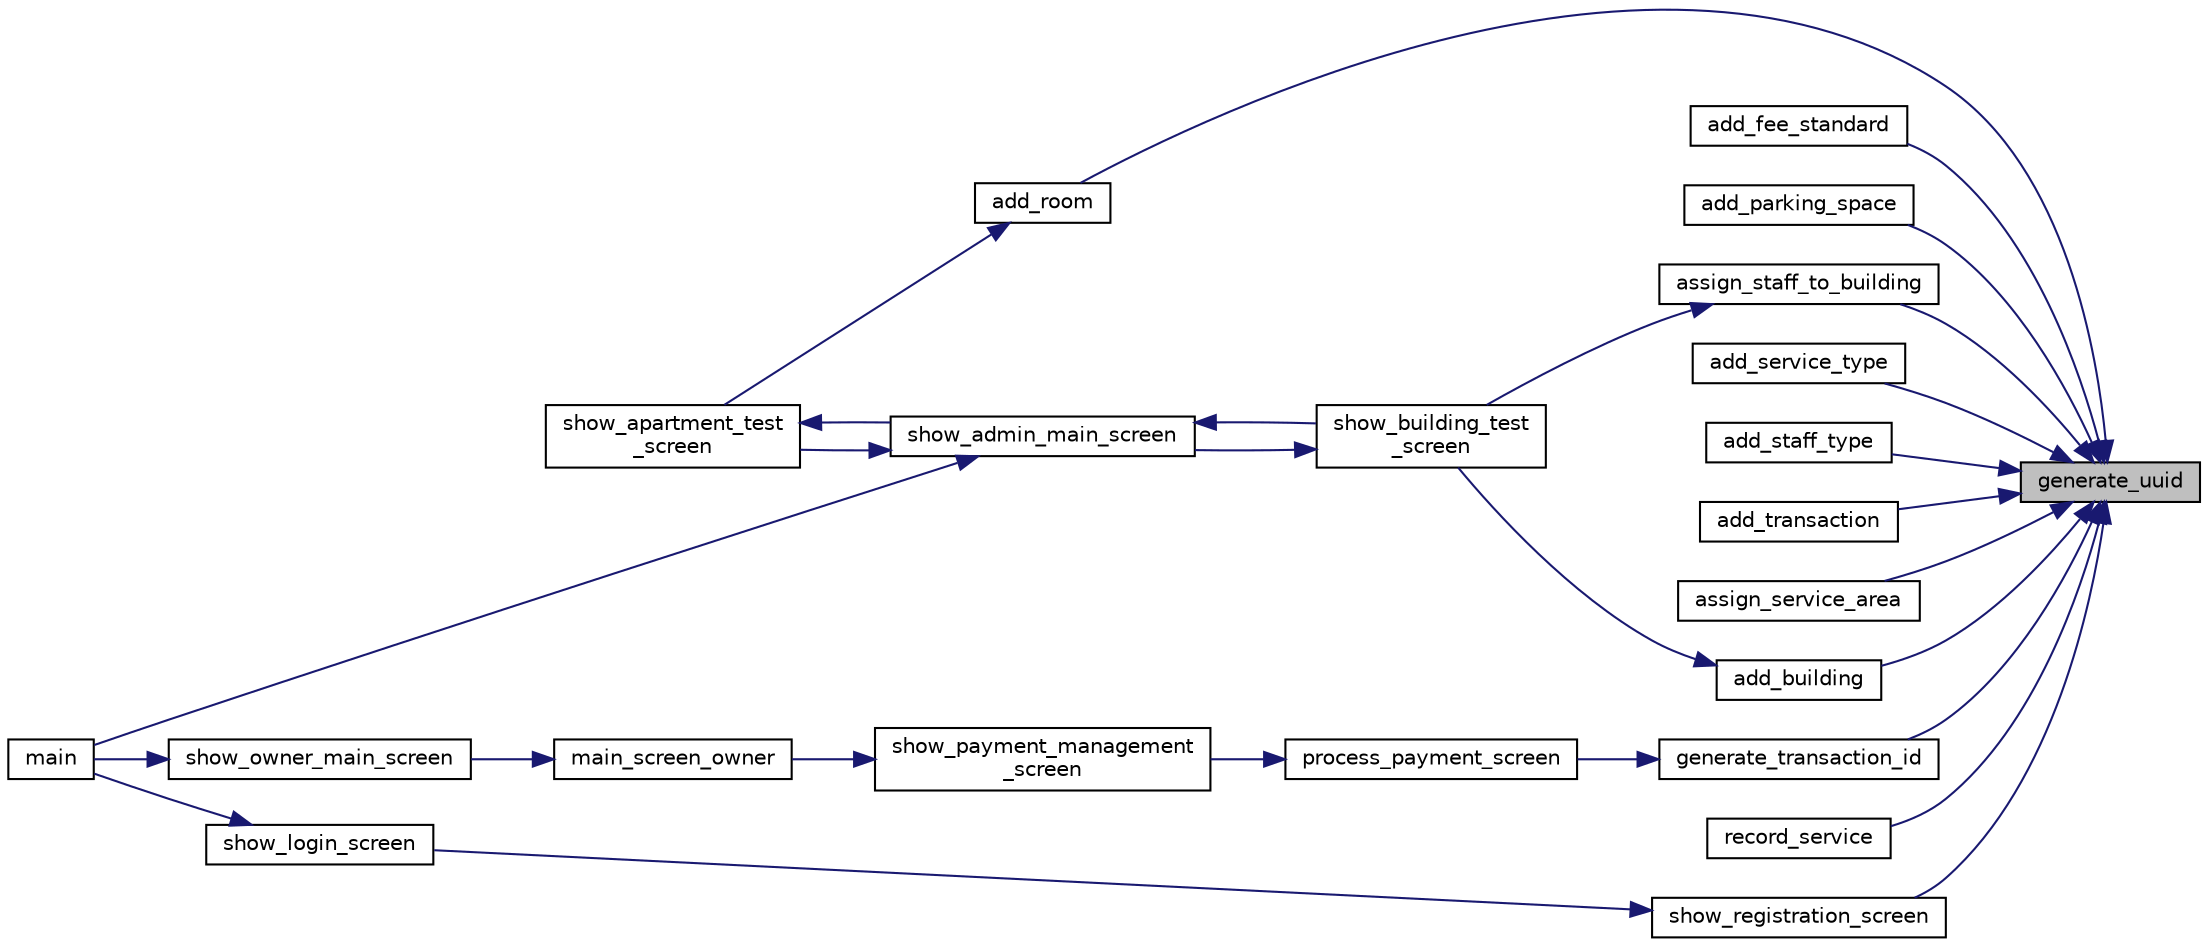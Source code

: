 digraph "generate_uuid"
{
 // LATEX_PDF_SIZE
  edge [fontname="Helvetica",fontsize="10",labelfontname="Helvetica",labelfontsize="10"];
  node [fontname="Helvetica",fontsize="10",shape=record];
  rankdir="RL";
  Node1 [label="generate_uuid",height=0.2,width=0.4,color="black", fillcolor="grey75", style="filled", fontcolor="black",tooltip="生成UUID字符串"];
  Node1 -> Node2 [dir="back",color="midnightblue",fontsize="10",style="solid",fontname="Helvetica"];
  Node2 [label="add_building",height=0.2,width=0.4,color="black", fillcolor="white", style="filled",URL="$building_8c.html#ab6750d60c5152fc84ff4f6f9ef084365",tooltip=" "];
  Node2 -> Node3 [dir="back",color="midnightblue",fontsize="10",style="solid",fontname="Helvetica"];
  Node3 [label="show_building_test\l_screen",height=0.2,width=0.4,color="black", fillcolor="white", style="filled",URL="$ui__admin_8c.html#a9867a3e3ca13d713114fb0e364e0aabb",tooltip=" "];
  Node3 -> Node4 [dir="back",color="midnightblue",fontsize="10",style="solid",fontname="Helvetica"];
  Node4 [label="show_admin_main_screen",height=0.2,width=0.4,color="black", fillcolor="white", style="filled",URL="$ui__admin_8c.html#adc4f1afd300f7fedcbfd7fe7497147d8",tooltip=" "];
  Node4 -> Node5 [dir="back",color="midnightblue",fontsize="10",style="solid",fontname="Helvetica"];
  Node5 [label="main",height=0.2,width=0.4,color="black", fillcolor="white", style="filled",URL="$main_8c.html#ae66f6b31b5ad750f1fe042a706a4e3d4",tooltip=" "];
  Node4 -> Node6 [dir="back",color="midnightblue",fontsize="10",style="solid",fontname="Helvetica"];
  Node6 [label="show_apartment_test\l_screen",height=0.2,width=0.4,color="black", fillcolor="white", style="filled",URL="$ui__admin_8c.html#afb1825a611f2a3637dd802beeb235f60",tooltip=" "];
  Node6 -> Node4 [dir="back",color="midnightblue",fontsize="10",style="solid",fontname="Helvetica"];
  Node4 -> Node3 [dir="back",color="midnightblue",fontsize="10",style="solid",fontname="Helvetica"];
  Node1 -> Node7 [dir="back",color="midnightblue",fontsize="10",style="solid",fontname="Helvetica"];
  Node7 [label="add_fee_standard",height=0.2,width=0.4,color="black", fillcolor="white", style="filled",URL="$transaction_8c.html#a4d17744da0eddfe6f758f935b79ed99e",tooltip=" "];
  Node1 -> Node8 [dir="back",color="midnightblue",fontsize="10",style="solid",fontname="Helvetica"];
  Node8 [label="add_parking_space",height=0.2,width=0.4,color="black", fillcolor="white", style="filled",URL="$parking_8c.html#a83809b0515417c15b87a4a4c34f89949",tooltip="添加新的停车位"];
  Node1 -> Node9 [dir="back",color="midnightblue",fontsize="10",style="solid",fontname="Helvetica"];
  Node9 [label="add_room",height=0.2,width=0.4,color="black", fillcolor="white", style="filled",URL="$apartment_8c.html#a63ea4ea26e546d75de3f1c096fd42b35",tooltip=" "];
  Node9 -> Node6 [dir="back",color="midnightblue",fontsize="10",style="solid",fontname="Helvetica"];
  Node1 -> Node10 [dir="back",color="midnightblue",fontsize="10",style="solid",fontname="Helvetica"];
  Node10 [label="add_service_type",height=0.2,width=0.4,color="black", fillcolor="white", style="filled",URL="$service_8c.html#aacdc0fdc305aad4393f95938521e2dd0",tooltip="添加服务类型"];
  Node1 -> Node11 [dir="back",color="midnightblue",fontsize="10",style="solid",fontname="Helvetica"];
  Node11 [label="add_staff_type",height=0.2,width=0.4,color="black", fillcolor="white", style="filled",URL="$service_8c.html#a0e7f560f7fe8f1fddadf76f03654aaf3",tooltip="添加服务人员类型"];
  Node1 -> Node12 [dir="back",color="midnightblue",fontsize="10",style="solid",fontname="Helvetica"];
  Node12 [label="add_transaction",height=0.2,width=0.4,color="black", fillcolor="white", style="filled",URL="$transaction_8c.html#ac83e1833361d46781d99f292bc67c48e",tooltip=" "];
  Node1 -> Node13 [dir="back",color="midnightblue",fontsize="10",style="solid",fontname="Helvetica"];
  Node13 [label="assign_service_area",height=0.2,width=0.4,color="black", fillcolor="white", style="filled",URL="$service_8c.html#a3bb4aa85f3f514471267fb80c1f74a4e",tooltip="分配服务区域"];
  Node1 -> Node14 [dir="back",color="midnightblue",fontsize="10",style="solid",fontname="Helvetica"];
  Node14 [label="assign_staff_to_building",height=0.2,width=0.4,color="black", fillcolor="white", style="filled",URL="$building_8c.html#ae867efc49ab44e71f009e49da6c67f3d",tooltip=" "];
  Node14 -> Node3 [dir="back",color="midnightblue",fontsize="10",style="solid",fontname="Helvetica"];
  Node1 -> Node15 [dir="back",color="midnightblue",fontsize="10",style="solid",fontname="Helvetica"];
  Node15 [label="generate_transaction_id",height=0.2,width=0.4,color="black", fillcolor="white", style="filled",URL="$transaction_8c.html#adc8ec87ffc99084abadde5f985eabfa7",tooltip=" "];
  Node15 -> Node16 [dir="back",color="midnightblue",fontsize="10",style="solid",fontname="Helvetica"];
  Node16 [label="process_payment_screen",height=0.2,width=0.4,color="black", fillcolor="white", style="filled",URL="$ui__owner_8c.html#a4f5818448720530cf7e6b86beeee7ee2",tooltip=" "];
  Node16 -> Node17 [dir="back",color="midnightblue",fontsize="10",style="solid",fontname="Helvetica"];
  Node17 [label="show_payment_management\l_screen",height=0.2,width=0.4,color="black", fillcolor="white", style="filled",URL="$ui__owner_8c.html#a7bb381d22063df3101f7be48097ca03f",tooltip=" "];
  Node17 -> Node18 [dir="back",color="midnightblue",fontsize="10",style="solid",fontname="Helvetica"];
  Node18 [label="main_screen_owner",height=0.2,width=0.4,color="black", fillcolor="white", style="filled",URL="$ui__owner_8c.html#af9d2ae3e1b2ffd5a65ed854683be4f4e",tooltip=" "];
  Node18 -> Node19 [dir="back",color="midnightblue",fontsize="10",style="solid",fontname="Helvetica"];
  Node19 [label="show_owner_main_screen",height=0.2,width=0.4,color="black", fillcolor="white", style="filled",URL="$ui__owner_8c.html#a6cf4aab57bd57dc103a492c001d864bb",tooltip=" "];
  Node19 -> Node5 [dir="back",color="midnightblue",fontsize="10",style="solid",fontname="Helvetica"];
  Node1 -> Node20 [dir="back",color="midnightblue",fontsize="10",style="solid",fontname="Helvetica"];
  Node20 [label="record_service",height=0.2,width=0.4,color="black", fillcolor="white", style="filled",URL="$service_8c.html#a028b9266585b850930840cfcdc2e4ca3",tooltip="记录服务"];
  Node1 -> Node21 [dir="back",color="midnightblue",fontsize="10",style="solid",fontname="Helvetica"];
  Node21 [label="show_registration_screen",height=0.2,width=0.4,color="black", fillcolor="white", style="filled",URL="$ui__login_8c.html#afbf6c751ea9059c966e22dd72e4661b2",tooltip="显示用户注册界面并处理注册流程"];
  Node21 -> Node22 [dir="back",color="midnightblue",fontsize="10",style="solid",fontname="Helvetica"];
  Node22 [label="show_login_screen",height=0.2,width=0.4,color="black", fillcolor="white", style="filled",URL="$ui__login_8c.html#acc3f6f9447ac0a14ff726716b36e35c3",tooltip="显示系统登录界面并处理用户登录"];
  Node22 -> Node5 [dir="back",color="midnightblue",fontsize="10",style="solid",fontname="Helvetica"];
}
